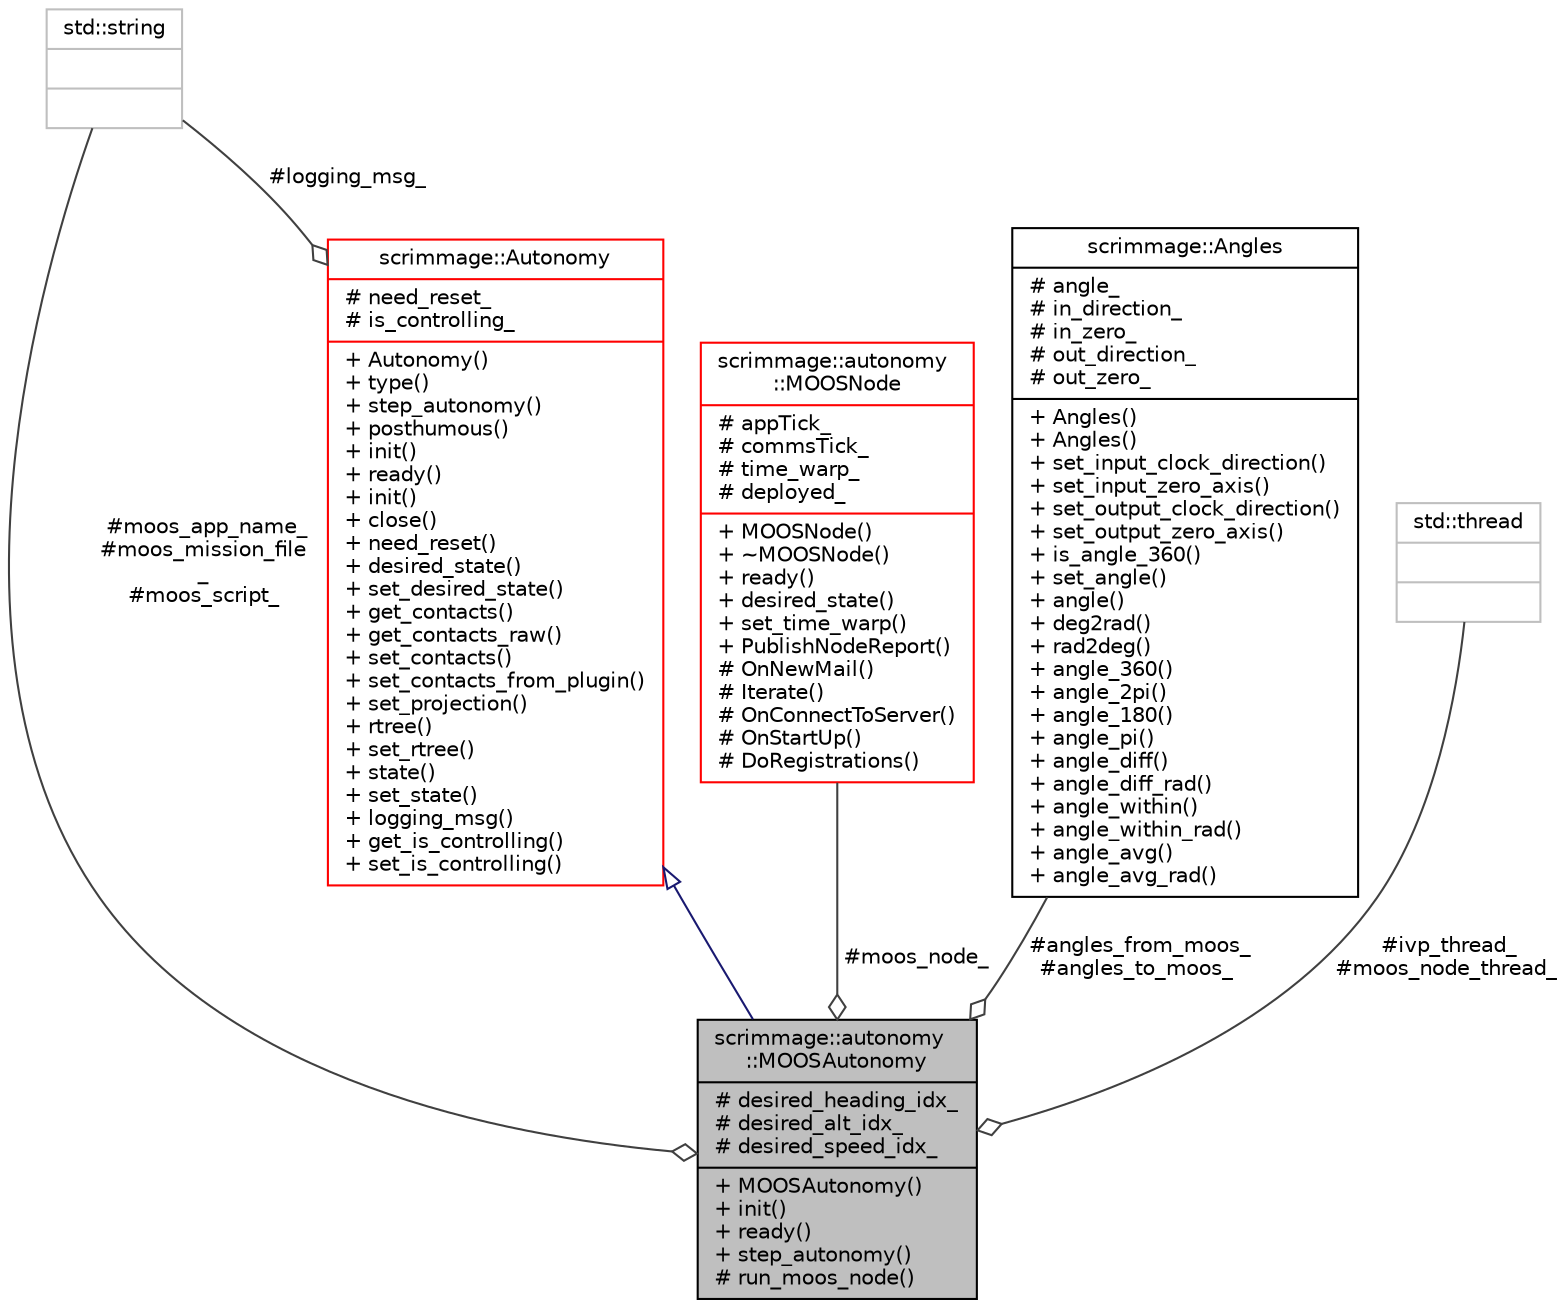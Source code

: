 digraph "scrimmage::autonomy::MOOSAutonomy"
{
 // LATEX_PDF_SIZE
  edge [fontname="Helvetica",fontsize="10",labelfontname="Helvetica",labelfontsize="10"];
  node [fontname="Helvetica",fontsize="10",shape=record];
  Node1 [label="{scrimmage::autonomy\l::MOOSAutonomy\n|# desired_heading_idx_\l# desired_alt_idx_\l# desired_speed_idx_\l|+ MOOSAutonomy()\l+ init()\l+ ready()\l+ step_autonomy()\l# run_moos_node()\l}",height=0.2,width=0.4,color="black", fillcolor="grey75", style="filled", fontcolor="black",tooltip=" "];
  Node2 -> Node1 [dir="back",color="midnightblue",fontsize="10",style="solid",arrowtail="onormal",fontname="Helvetica"];
  Node2 [label="{scrimmage::Autonomy\n|# need_reset_\l# is_controlling_\l|+ Autonomy()\l+ type()\l+ step_autonomy()\l+ posthumous()\l+ init()\l+ ready()\l+ init()\l+ close()\l+ need_reset()\l+ desired_state()\l+ set_desired_state()\l+ get_contacts()\l+ get_contacts_raw()\l+ set_contacts()\l+ set_contacts_from_plugin()\l+ set_projection()\l+ rtree()\l+ set_rtree()\l+ state()\l+ set_state()\l+ logging_msg()\l+ get_is_controlling()\l+ set_is_controlling()\l}",height=0.2,width=0.4,color="red", fillcolor="white", style="filled",URL="$classscrimmage_1_1Autonomy.html",tooltip=" "];
  Node6 -> Node2 [color="grey25",fontsize="10",style="solid",label=" #logging_msg_" ,arrowhead="odiamond",fontname="Helvetica"];
  Node6 [label="{std::string\n||}",height=0.2,width=0.4,color="grey75", fillcolor="white", style="filled",tooltip="STL class."];
  Node93 -> Node1 [color="grey25",fontsize="10",style="solid",label=" #moos_node_" ,arrowhead="odiamond",fontname="Helvetica"];
  Node93 [label="{scrimmage::autonomy\l::MOOSNode\n|# appTick_\l# commsTick_\l# time_warp_\l# deployed_\l|+ MOOSNode()\l+ ~MOOSNode()\l+ ready()\l+ desired_state()\l+ set_time_warp()\l+ PublishNodeReport()\l# OnNewMail()\l# Iterate()\l# OnConnectToServer()\l# OnStartUp()\l# DoRegistrations()\l}",height=0.2,width=0.4,color="red", fillcolor="white", style="filled",URL="$classscrimmage_1_1autonomy_1_1MOOSNode.html",tooltip=" "];
  Node96 -> Node1 [color="grey25",fontsize="10",style="solid",label=" #angles_from_moos_\n#angles_to_moos_" ,arrowhead="odiamond",fontname="Helvetica"];
  Node96 [label="{scrimmage::Angles\n|# angle_\l# in_direction_\l# in_zero_\l# out_direction_\l# out_zero_\l|+ Angles()\l+ Angles()\l+ set_input_clock_direction()\l+ set_input_zero_axis()\l+ set_output_clock_direction()\l+ set_output_zero_axis()\l+ is_angle_360()\l+ set_angle()\l+ angle()\l+ deg2rad()\l+ rad2deg()\l+ angle_360()\l+ angle_2pi()\l+ angle_180()\l+ angle_pi()\l+ angle_diff()\l+ angle_diff_rad()\l+ angle_within()\l+ angle_within_rad()\l+ angle_avg()\l+ angle_avg_rad()\l}",height=0.2,width=0.4,color="black", fillcolor="white", style="filled",URL="$classscrimmage_1_1Angles.html",tooltip=" "];
  Node6 -> Node1 [color="grey25",fontsize="10",style="solid",label=" #moos_app_name_\n#moos_mission_file\l_\n#moos_script_" ,arrowhead="odiamond",fontname="Helvetica"];
  Node97 -> Node1 [color="grey25",fontsize="10",style="solid",label=" #ivp_thread_\n#moos_node_thread_" ,arrowhead="odiamond",fontname="Helvetica"];
  Node97 [label="{std::thread\n||}",height=0.2,width=0.4,color="grey75", fillcolor="white", style="filled",tooltip="STL class."];
}
